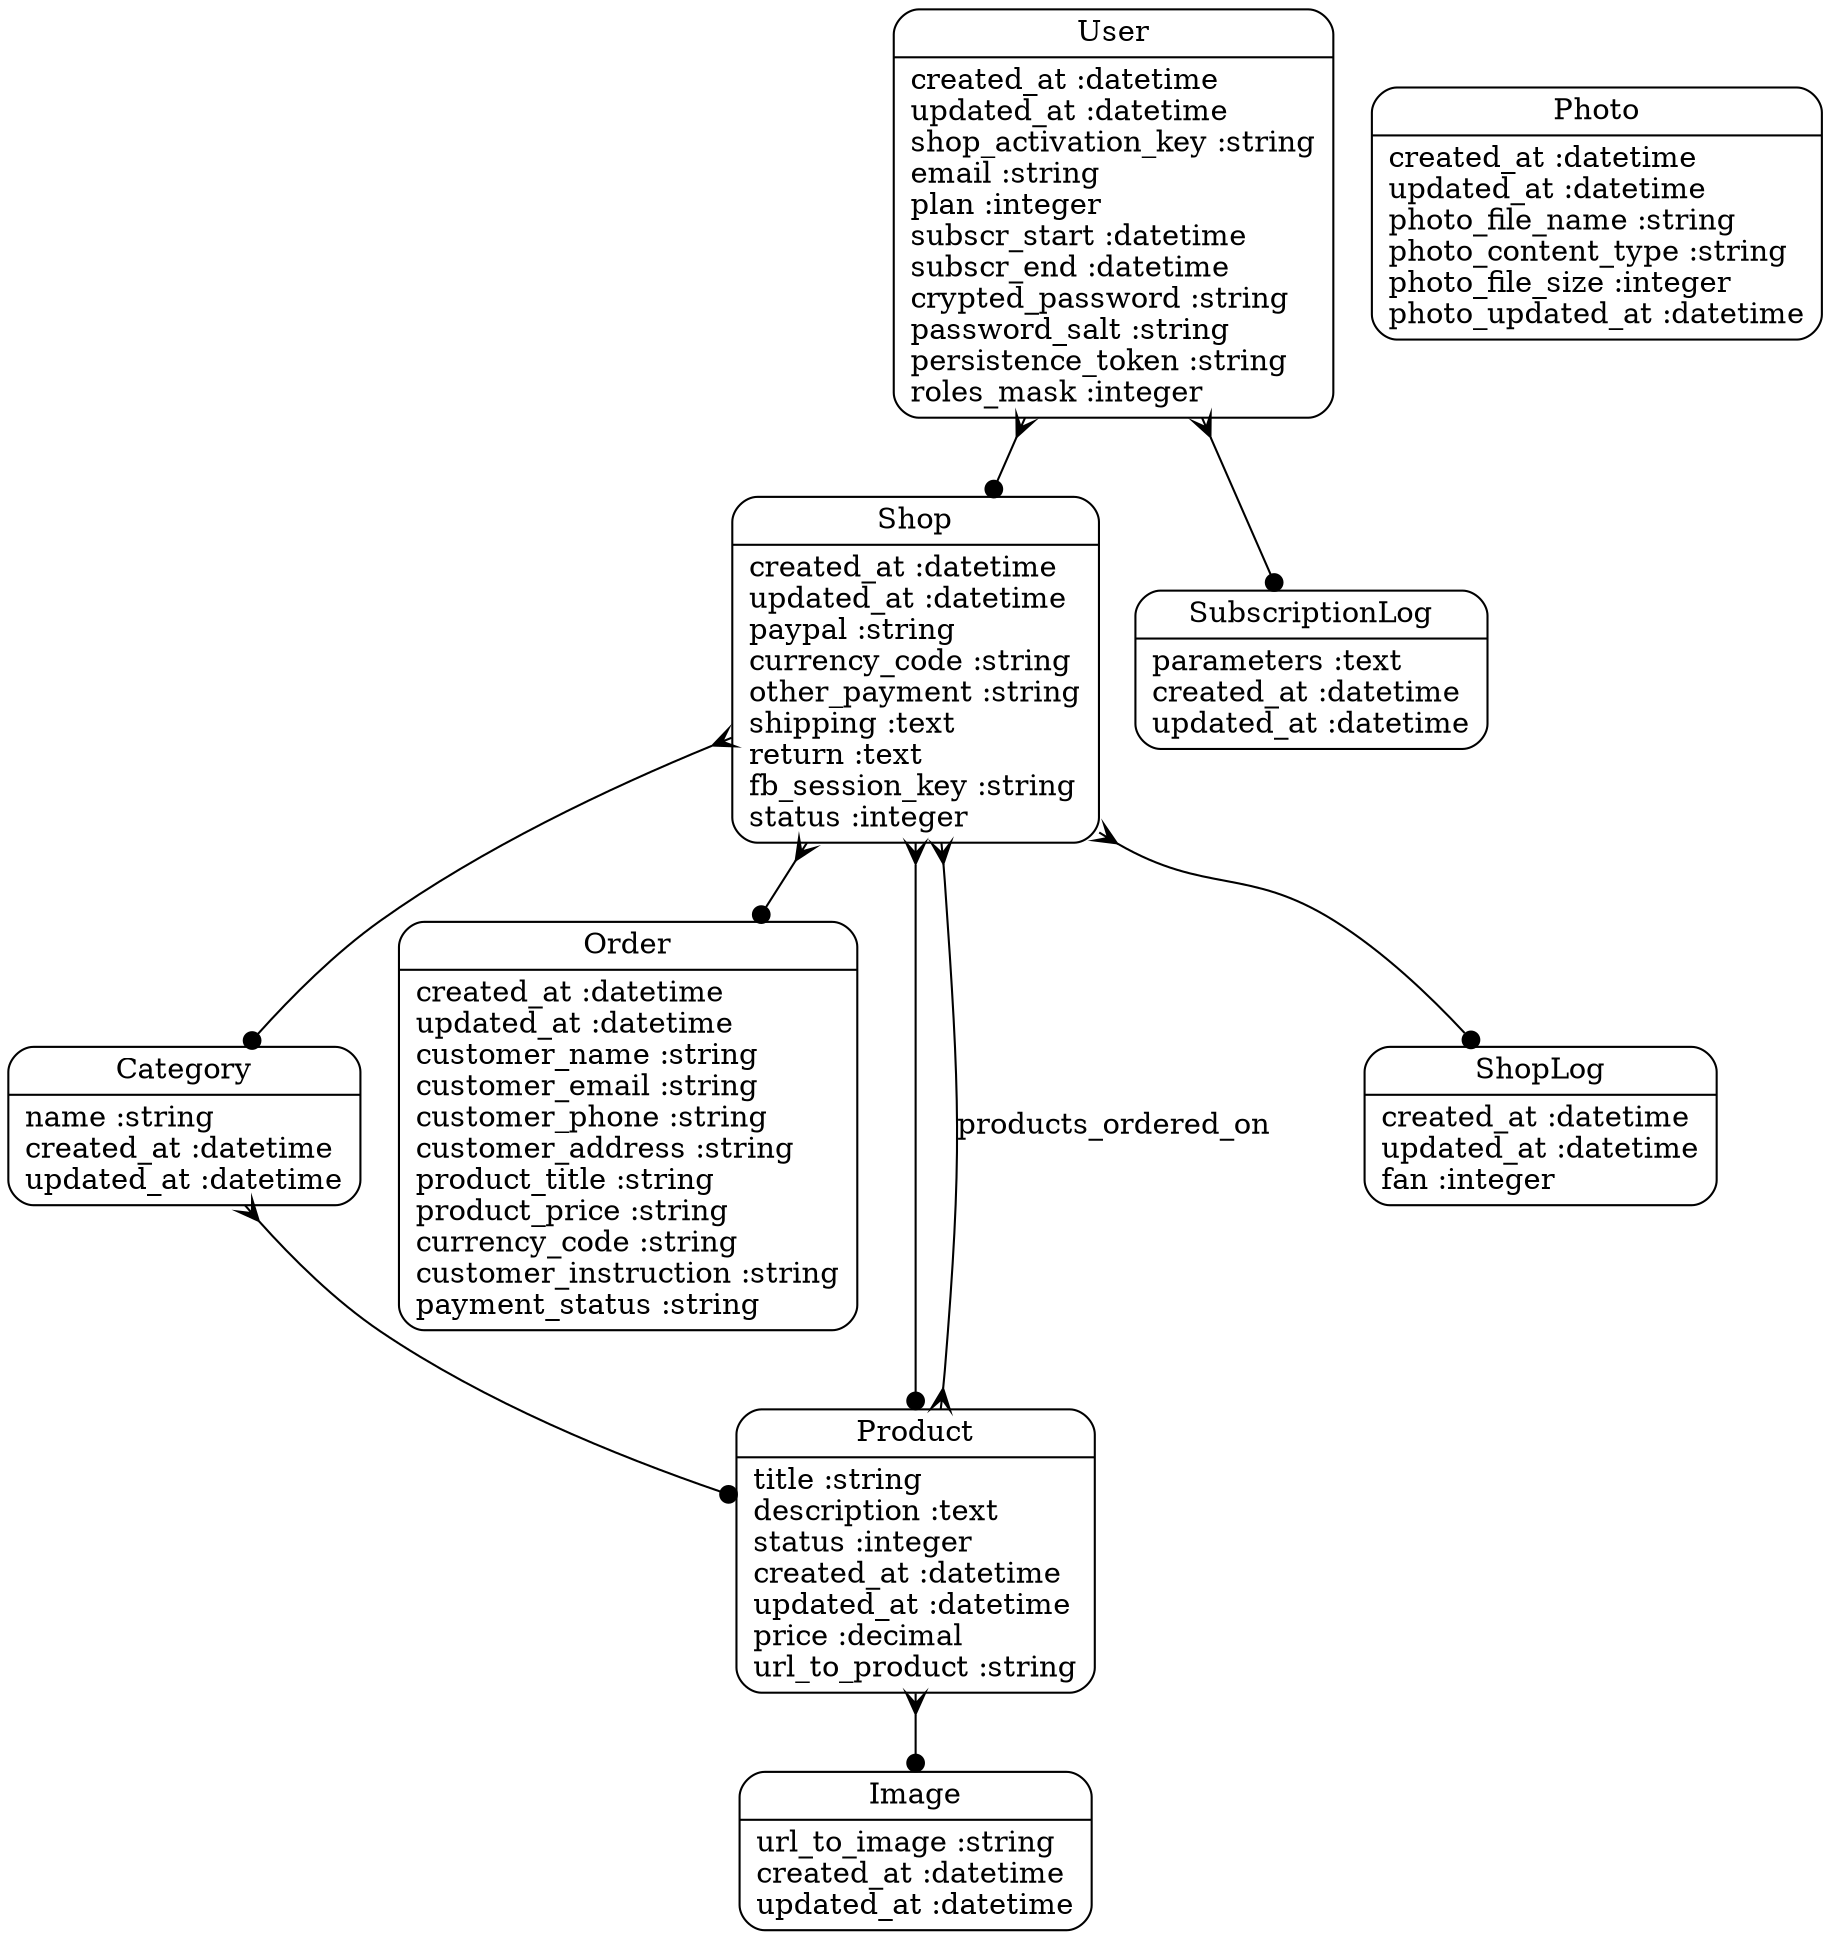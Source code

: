 digraph models_diagram {
	graph[overlap=false, splines=true]
	"Category" [shape=Mrecord, label="{Category|name :string\lcreated_at :datetime\lupdated_at :datetime\l}"]
	"Image" [shape=Mrecord, label="{Image|url_to_image :string\lcreated_at :datetime\lupdated_at :datetime\l}"]
	"Order" [shape=Mrecord, label="{Order|created_at :datetime\lupdated_at :datetime\lcustomer_name :string\lcustomer_email :string\lcustomer_phone :string\lcustomer_address :string\lproduct_title :string\lproduct_price :string\lcurrency_code :string\lcustomer_instruction :string\lpayment_status :string\l}"]
	"Photo" [shape=Mrecord, label="{Photo|created_at :datetime\lupdated_at :datetime\lphoto_file_name :string\lphoto_content_type :string\lphoto_file_size :integer\lphoto_updated_at :datetime\l}"]
	"Product" [shape=Mrecord, label="{Product|title :string\ldescription :text\lstatus :integer\lcreated_at :datetime\lupdated_at :datetime\lprice :decimal\lurl_to_product :string\l}"]
	"Shop" [shape=Mrecord, label="{Shop|created_at :datetime\lupdated_at :datetime\lpaypal :string\lcurrency_code :string\lother_payment :string\lshipping :text\lreturn :text\lfb_session_key :string\lstatus :integer\l}"]
	"ShopLog" [shape=Mrecord, label="{ShopLog|created_at :datetime\lupdated_at :datetime\lfan :integer\l}"]
	"SubscriptionLog" [shape=Mrecord, label="{SubscriptionLog|parameters :text\lcreated_at :datetime\lupdated_at :datetime\l}"]
	"User" [shape=Mrecord, label="{User|created_at :datetime\lupdated_at :datetime\lshop_activation_key :string\lemail :string\lplan :integer\lsubscr_start :datetime\lsubscr_end :datetime\lcrypted_password :string\lpassword_salt :string\lpersistence_token :string\lroles_mask :integer\l}"]
	"Category" -> "Product" [arrowtail=crow, arrowhead=dot, dir=both]
	"Product" -> "Image" [arrowtail=crow, arrowhead=dot, dir=both]
	"Shop" -> "ShopLog" [arrowtail=crow, arrowhead=dot, dir=both]
	"Shop" -> "Product" [arrowtail=crow, arrowhead=dot, dir=both]
	"Shop" -> "Category" [arrowtail=crow, arrowhead=dot, dir=both]
	"Shop" -> "Product" [label="products_ordered_on", arrowtail=crow, arrowhead=crow, dir=both]
	"Shop" -> "Order" [arrowtail=crow, arrowhead=dot, dir=both]
	"User" -> "SubscriptionLog" [arrowtail=crow, arrowhead=dot, dir=both]
	"User" -> "Shop" [arrowtail=crow, arrowhead=dot, dir=both]
}
